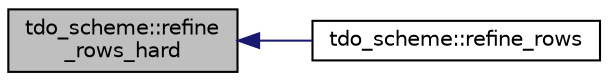 digraph "tdo_scheme::refine_rows_hard"
{
  edge [fontname="Helvetica",fontsize="10",labelfontname="Helvetica",labelfontsize="10"];
  node [fontname="Helvetica",fontsize="10",shape=record];
  rankdir="LR";
  Node271 [label="tdo_scheme::refine\l_rows_hard",height=0.2,width=0.4,color="black", fillcolor="grey75", style="filled", fontcolor="black"];
  Node271 -> Node272 [dir="back",color="midnightblue",fontsize="10",style="solid",fontname="Helvetica"];
  Node272 [label="tdo_scheme::refine_rows",height=0.2,width=0.4,color="black", fillcolor="white", style="filled",URL="$d7/dbc/classtdo__scheme.html#a46e53efbb78910f9f40c6c747ef2e12a"];
}
